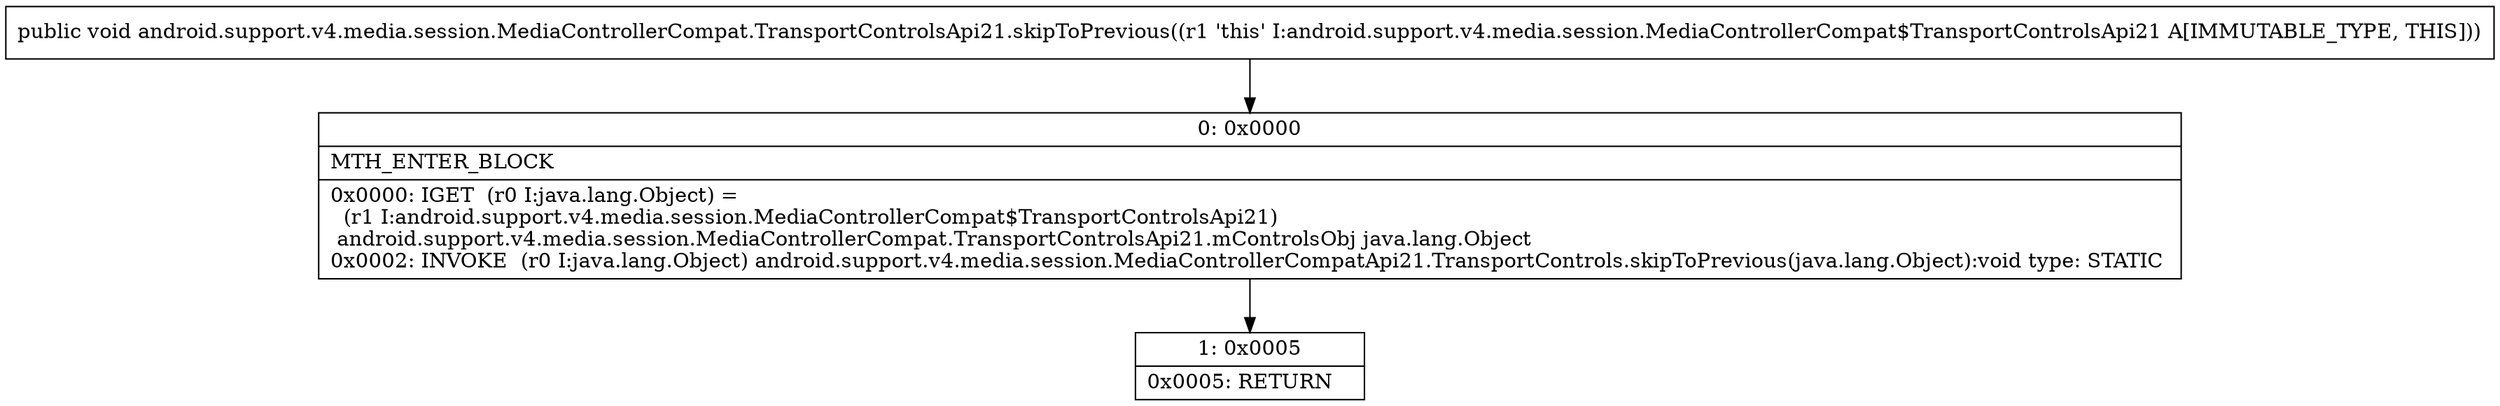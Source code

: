 digraph "CFG forandroid.support.v4.media.session.MediaControllerCompat.TransportControlsApi21.skipToPrevious()V" {
Node_0 [shape=record,label="{0\:\ 0x0000|MTH_ENTER_BLOCK\l|0x0000: IGET  (r0 I:java.lang.Object) = \l  (r1 I:android.support.v4.media.session.MediaControllerCompat$TransportControlsApi21)\l android.support.v4.media.session.MediaControllerCompat.TransportControlsApi21.mControlsObj java.lang.Object \l0x0002: INVOKE  (r0 I:java.lang.Object) android.support.v4.media.session.MediaControllerCompatApi21.TransportControls.skipToPrevious(java.lang.Object):void type: STATIC \l}"];
Node_1 [shape=record,label="{1\:\ 0x0005|0x0005: RETURN   \l}"];
MethodNode[shape=record,label="{public void android.support.v4.media.session.MediaControllerCompat.TransportControlsApi21.skipToPrevious((r1 'this' I:android.support.v4.media.session.MediaControllerCompat$TransportControlsApi21 A[IMMUTABLE_TYPE, THIS])) }"];
MethodNode -> Node_0;
Node_0 -> Node_1;
}

